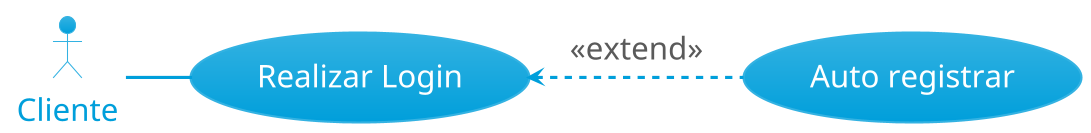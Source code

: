 @startuml Extensao
!theme bluegray
left to right direction

skinparam defaultFontSize 30

actor "Cliente" as Cliente

usecase "Realizar Login" as RealizarLogin
usecase "Auto registrar" as AutoRegistrar



Cliente -- RealizarLogin

RealizarLogin <.. AutoRegistrar: <<extend>>


@enduml


@startuml Extensao2
!theme bluegray
' left to right direction

skinparam defaultFontSize 30

actor "Cliente" as Cliente
actor "Funcionário" as Funcionario

usecase "Encerrar Conta" as EncerrarConta
usecase "Realizar Saque" as RealizarSaque
usecase "Realizar Depósito" as RealizarDeposito



Cliente -right-- EncerrarConta
EncerrarConta -right-- Funcionario

EncerrarConta <|..down. RealizarSaque: <<extend>>
EncerrarConta <|..down. RealizarDeposito: <<extend>>



@enduml